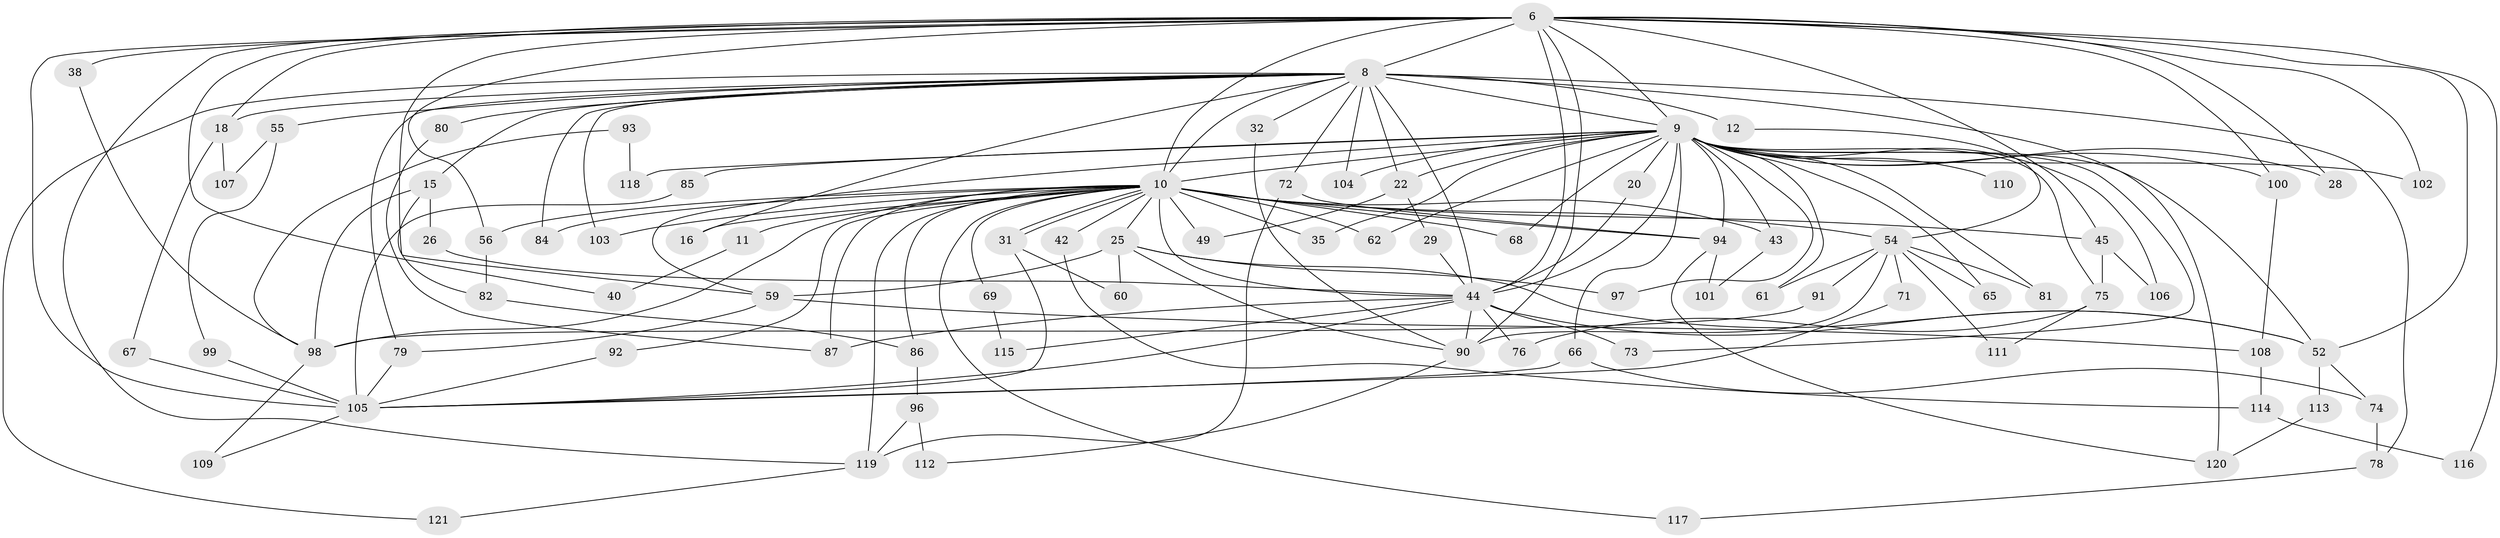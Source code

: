 // original degree distribution, {20: 0.008264462809917356, 26: 0.008264462809917356, 19: 0.01652892561983471, 24: 0.008264462809917356, 16: 0.008264462809917356, 12: 0.008264462809917356, 21: 0.008264462809917356, 25: 0.008264462809917356, 28: 0.008264462809917356, 3: 0.2727272727272727, 5: 0.01652892561983471, 2: 0.4628099173553719, 7: 0.03305785123966942, 4: 0.09917355371900827, 6: 0.024793388429752067, 9: 0.008264462809917356}
// Generated by graph-tools (version 1.1) at 2025/46/03/04/25 21:46:47]
// undirected, 84 vertices, 167 edges
graph export_dot {
graph [start="1"]
  node [color=gray90,style=filled];
  6 [super="+1"];
  8 [super="+3"];
  9 [super="+4"];
  10 [super="+2"];
  11;
  12;
  15;
  16;
  18;
  20;
  22;
  25;
  26;
  28;
  29;
  31;
  32;
  35;
  38;
  40 [super="+33"];
  42;
  43;
  44 [super="+14+7"];
  45;
  49;
  52 [super="+19"];
  54 [super="+51+30"];
  55;
  56 [super="+47"];
  59 [super="+34"];
  60;
  61 [super="+36+58"];
  62;
  65;
  66;
  67;
  68;
  69;
  71;
  72;
  73;
  74;
  75;
  76;
  78;
  79 [super="+77"];
  80;
  81;
  82;
  84;
  85;
  86;
  87 [super="+50"];
  90 [super="+24+88"];
  91;
  92;
  93;
  94 [super="+23"];
  96;
  97 [super="+63"];
  98 [super="+17"];
  99;
  100;
  101;
  102;
  103 [super="+95"];
  104;
  105 [super="+27+53"];
  106;
  107;
  108;
  109;
  110;
  111;
  112;
  113;
  114;
  115;
  116;
  117;
  118 [super="+64"];
  119 [super="+83+89"];
  120 [super="+37"];
  121;
  6 -- 8 [weight=4];
  6 -- 9 [weight=4];
  6 -- 10 [weight=4];
  6 -- 28;
  6 -- 56;
  6 -- 90 [weight=4];
  6 -- 102;
  6 -- 18;
  6 -- 100;
  6 -- 38;
  6 -- 45;
  6 -- 52 [weight=2];
  6 -- 116;
  6 -- 59;
  6 -- 44 [weight=4];
  6 -- 105 [weight=3];
  6 -- 40;
  6 -- 119;
  8 -- 9 [weight=4];
  8 -- 10 [weight=4];
  8 -- 12 [weight=2];
  8 -- 15 [weight=2];
  8 -- 16;
  8 -- 22;
  8 -- 32;
  8 -- 44 [weight=5];
  8 -- 55 [weight=2];
  8 -- 72;
  8 -- 78;
  8 -- 80;
  8 -- 84;
  8 -- 121;
  8 -- 79 [weight=2];
  8 -- 18;
  8 -- 104;
  8 -- 120 [weight=2];
  8 -- 103;
  9 -- 10 [weight=4];
  9 -- 28;
  9 -- 35;
  9 -- 65;
  9 -- 68;
  9 -- 73;
  9 -- 75;
  9 -- 81;
  9 -- 94 [weight=2];
  9 -- 102;
  9 -- 110 [weight=2];
  9 -- 66;
  9 -- 20;
  9 -- 85;
  9 -- 22;
  9 -- 100;
  9 -- 104;
  9 -- 106;
  9 -- 43;
  9 -- 118 [weight=2];
  9 -- 62;
  9 -- 97;
  9 -- 52;
  9 -- 44 [weight=5];
  9 -- 59;
  9 -- 61 [weight=3];
  10 -- 11 [weight=2];
  10 -- 16;
  10 -- 31;
  10 -- 31;
  10 -- 42 [weight=2];
  10 -- 43;
  10 -- 54 [weight=4];
  10 -- 86;
  10 -- 87 [weight=2];
  10 -- 103 [weight=2];
  10 -- 117;
  10 -- 119 [weight=3];
  10 -- 68;
  10 -- 69;
  10 -- 84;
  10 -- 25;
  10 -- 92;
  10 -- 98 [weight=2];
  10 -- 35;
  10 -- 45;
  10 -- 49;
  10 -- 62;
  10 -- 94;
  10 -- 44 [weight=4];
  10 -- 56;
  11 -- 40;
  12 -- 54;
  15 -- 26;
  15 -- 82;
  15 -- 98;
  18 -- 67;
  18 -- 107;
  20 -- 44;
  22 -- 29;
  22 -- 49;
  25 -- 60;
  25 -- 97 [weight=2];
  25 -- 52;
  25 -- 59;
  25 -- 90;
  26 -- 44;
  29 -- 44;
  31 -- 60;
  31 -- 105;
  32 -- 90;
  38 -- 98;
  42 -- 114;
  43 -- 101;
  44 -- 115;
  44 -- 73;
  44 -- 76;
  44 -- 52;
  44 -- 87;
  44 -- 105;
  44 -- 90;
  45 -- 75;
  45 -- 106;
  52 -- 113;
  52 -- 74;
  54 -- 65;
  54 -- 71;
  54 -- 81;
  54 -- 90;
  54 -- 91;
  54 -- 61;
  54 -- 111;
  55 -- 99;
  55 -- 107;
  56 -- 82;
  59 -- 108;
  59 -- 79;
  66 -- 74;
  66 -- 105;
  67 -- 105;
  69 -- 115;
  71 -- 105;
  72 -- 94;
  72 -- 119;
  74 -- 78;
  75 -- 76;
  75 -- 111;
  78 -- 117;
  79 -- 105;
  80 -- 87;
  82 -- 86;
  85 -- 105;
  86 -- 96;
  90 -- 112;
  91 -- 98;
  92 -- 105;
  93 -- 118;
  93 -- 98;
  94 -- 101;
  94 -- 120;
  96 -- 112;
  96 -- 119;
  98 -- 109;
  99 -- 105;
  100 -- 108;
  105 -- 109;
  108 -- 114;
  113 -- 120;
  114 -- 116;
  119 -- 121;
}
